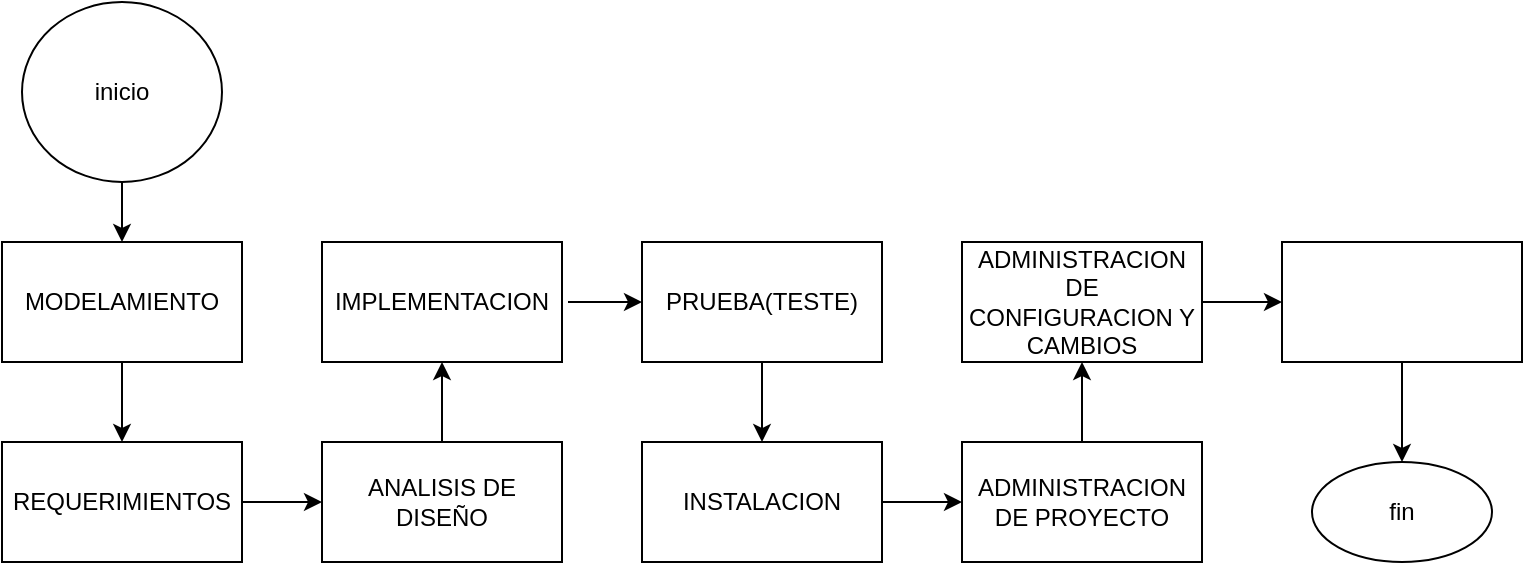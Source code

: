 <mxfile version="13.1.3">
    <diagram id="6hGFLwfOUW9BJ-s0fimq" name="Page-1">
        <mxGraphModel dx="822" dy="577" grid="1" gridSize="10" guides="1" tooltips="1" connect="1" arrows="1" fold="1" page="1" pageScale="1" pageWidth="827" pageHeight="1169" math="0" shadow="0">
            <root>
                <mxCell id="0"/>
                <mxCell id="1" parent="0"/>
                <mxCell id="2" value="MODELAMIENTO" style="rounded=0;whiteSpace=wrap;html=1;" vertex="1" parent="1">
                    <mxGeometry x="10" y="170" width="120" height="60" as="geometry"/>
                </mxCell>
                <mxCell id="3" value="REQUERIMIENTOS" style="rounded=0;whiteSpace=wrap;html=1;" vertex="1" parent="1">
                    <mxGeometry x="10" y="270" width="120" height="60" as="geometry"/>
                </mxCell>
                <mxCell id="4" value="IMPLEMENTACION" style="rounded=0;whiteSpace=wrap;html=1;" vertex="1" parent="1">
                    <mxGeometry x="170" y="170" width="120" height="60" as="geometry"/>
                </mxCell>
                <mxCell id="5" value="ANALISIS DE DISEÑO" style="rounded=0;whiteSpace=wrap;html=1;" vertex="1" parent="1">
                    <mxGeometry x="170" y="270" width="120" height="60" as="geometry"/>
                </mxCell>
                <mxCell id="6" value="PRUEBA(TESTE)" style="rounded=0;whiteSpace=wrap;html=1;" vertex="1" parent="1">
                    <mxGeometry x="330" y="170" width="120" height="60" as="geometry"/>
                </mxCell>
                <mxCell id="7" value="INSTALACION" style="rounded=0;whiteSpace=wrap;html=1;" vertex="1" parent="1">
                    <mxGeometry x="330" y="270" width="120" height="60" as="geometry"/>
                </mxCell>
                <mxCell id="8" value="ADMINISTRACION DE CONFIGURACION Y CAMBIOS" style="rounded=0;whiteSpace=wrap;html=1;" vertex="1" parent="1">
                    <mxGeometry x="490" y="170" width="120" height="60" as="geometry"/>
                </mxCell>
                <mxCell id="9" value="ADMINISTRACION DE PROYECTO" style="rounded=0;whiteSpace=wrap;html=1;" vertex="1" parent="1">
                    <mxGeometry x="490" y="270" width="120" height="60" as="geometry"/>
                </mxCell>
                <mxCell id="10" value="" style="rounded=0;whiteSpace=wrap;html=1;" vertex="1" parent="1">
                    <mxGeometry x="650" y="170" width="120" height="60" as="geometry"/>
                </mxCell>
                <mxCell id="11" value="fin" style="ellipse;whiteSpace=wrap;html=1;" vertex="1" parent="1">
                    <mxGeometry x="665" y="280" width="90" height="50" as="geometry"/>
                </mxCell>
                <mxCell id="12" value="inicio" style="ellipse;whiteSpace=wrap;html=1;" vertex="1" parent="1">
                    <mxGeometry x="20" y="50" width="100" height="90" as="geometry"/>
                </mxCell>
                <mxCell id="13" value="" style="endArrow=classic;html=1;exitX=0.5;exitY=1;exitDx=0;exitDy=0;entryX=0.5;entryY=0;entryDx=0;entryDy=0;" edge="1" parent="1" source="12" target="2">
                    <mxGeometry width="50" height="50" relative="1" as="geometry">
                        <mxPoint x="180" y="310" as="sourcePoint"/>
                        <mxPoint x="230" y="260" as="targetPoint"/>
                    </mxGeometry>
                </mxCell>
                <mxCell id="14" value="" style="endArrow=classic;html=1;exitX=0.5;exitY=1;exitDx=0;exitDy=0;entryX=0.5;entryY=0;entryDx=0;entryDy=0;" edge="1" parent="1" source="2" target="3">
                    <mxGeometry width="50" height="50" relative="1" as="geometry">
                        <mxPoint x="180" y="310" as="sourcePoint"/>
                        <mxPoint x="230" y="260" as="targetPoint"/>
                    </mxGeometry>
                </mxCell>
                <mxCell id="16" value="" style="endArrow=classic;html=1;exitX=1;exitY=0.5;exitDx=0;exitDy=0;entryX=0;entryY=0.5;entryDx=0;entryDy=0;" edge="1" parent="1" source="3" target="5">
                    <mxGeometry width="50" height="50" relative="1" as="geometry">
                        <mxPoint x="180" y="310" as="sourcePoint"/>
                        <mxPoint x="230" y="260" as="targetPoint"/>
                    </mxGeometry>
                </mxCell>
                <mxCell id="17" value="" style="endArrow=classic;html=1;exitX=0.5;exitY=0;exitDx=0;exitDy=0;" edge="1" parent="1" source="5" target="4">
                    <mxGeometry width="50" height="50" relative="1" as="geometry">
                        <mxPoint x="180" y="310" as="sourcePoint"/>
                        <mxPoint x="230" y="260" as="targetPoint"/>
                    </mxGeometry>
                </mxCell>
                <mxCell id="18" value="" style="endArrow=classic;html=1;entryX=0;entryY=0.5;entryDx=0;entryDy=0;" edge="1" parent="1" target="6">
                    <mxGeometry width="50" height="50" relative="1" as="geometry">
                        <mxPoint x="293" y="200" as="sourcePoint"/>
                        <mxPoint x="230" y="260" as="targetPoint"/>
                    </mxGeometry>
                </mxCell>
                <mxCell id="19" value="" style="endArrow=classic;html=1;entryX=0.5;entryY=0;entryDx=0;entryDy=0;exitX=0.5;exitY=1;exitDx=0;exitDy=0;" edge="1" parent="1" source="6" target="7">
                    <mxGeometry width="50" height="50" relative="1" as="geometry">
                        <mxPoint x="180" y="310" as="sourcePoint"/>
                        <mxPoint x="230" y="260" as="targetPoint"/>
                    </mxGeometry>
                </mxCell>
                <mxCell id="20" value="" style="endArrow=classic;html=1;exitX=1;exitY=0.5;exitDx=0;exitDy=0;entryX=0;entryY=0.5;entryDx=0;entryDy=0;" edge="1" parent="1" source="7" target="9">
                    <mxGeometry width="50" height="50" relative="1" as="geometry">
                        <mxPoint x="180" y="310" as="sourcePoint"/>
                        <mxPoint x="230" y="260" as="targetPoint"/>
                    </mxGeometry>
                </mxCell>
                <mxCell id="21" value="" style="endArrow=classic;html=1;entryX=0.5;entryY=1;entryDx=0;entryDy=0;" edge="1" parent="1" source="9" target="8">
                    <mxGeometry width="50" height="50" relative="1" as="geometry">
                        <mxPoint x="360" y="300" as="sourcePoint"/>
                        <mxPoint x="410" y="250" as="targetPoint"/>
                    </mxGeometry>
                </mxCell>
                <mxCell id="22" value="" style="endArrow=classic;html=1;entryX=0;entryY=0.5;entryDx=0;entryDy=0;exitX=1;exitY=0.5;exitDx=0;exitDy=0;" edge="1" parent="1" source="8" target="10">
                    <mxGeometry width="50" height="50" relative="1" as="geometry">
                        <mxPoint x="360" y="300" as="sourcePoint"/>
                        <mxPoint x="410" y="250" as="targetPoint"/>
                    </mxGeometry>
                </mxCell>
                <mxCell id="23" value="" style="endArrow=classic;html=1;entryX=0.5;entryY=0;entryDx=0;entryDy=0;exitX=0.5;exitY=1;exitDx=0;exitDy=0;" edge="1" parent="1" source="10" target="11">
                    <mxGeometry width="50" height="50" relative="1" as="geometry">
                        <mxPoint x="360" y="300" as="sourcePoint"/>
                        <mxPoint x="410" y="250" as="targetPoint"/>
                    </mxGeometry>
                </mxCell>
            </root>
        </mxGraphModel>
    </diagram>
</mxfile>